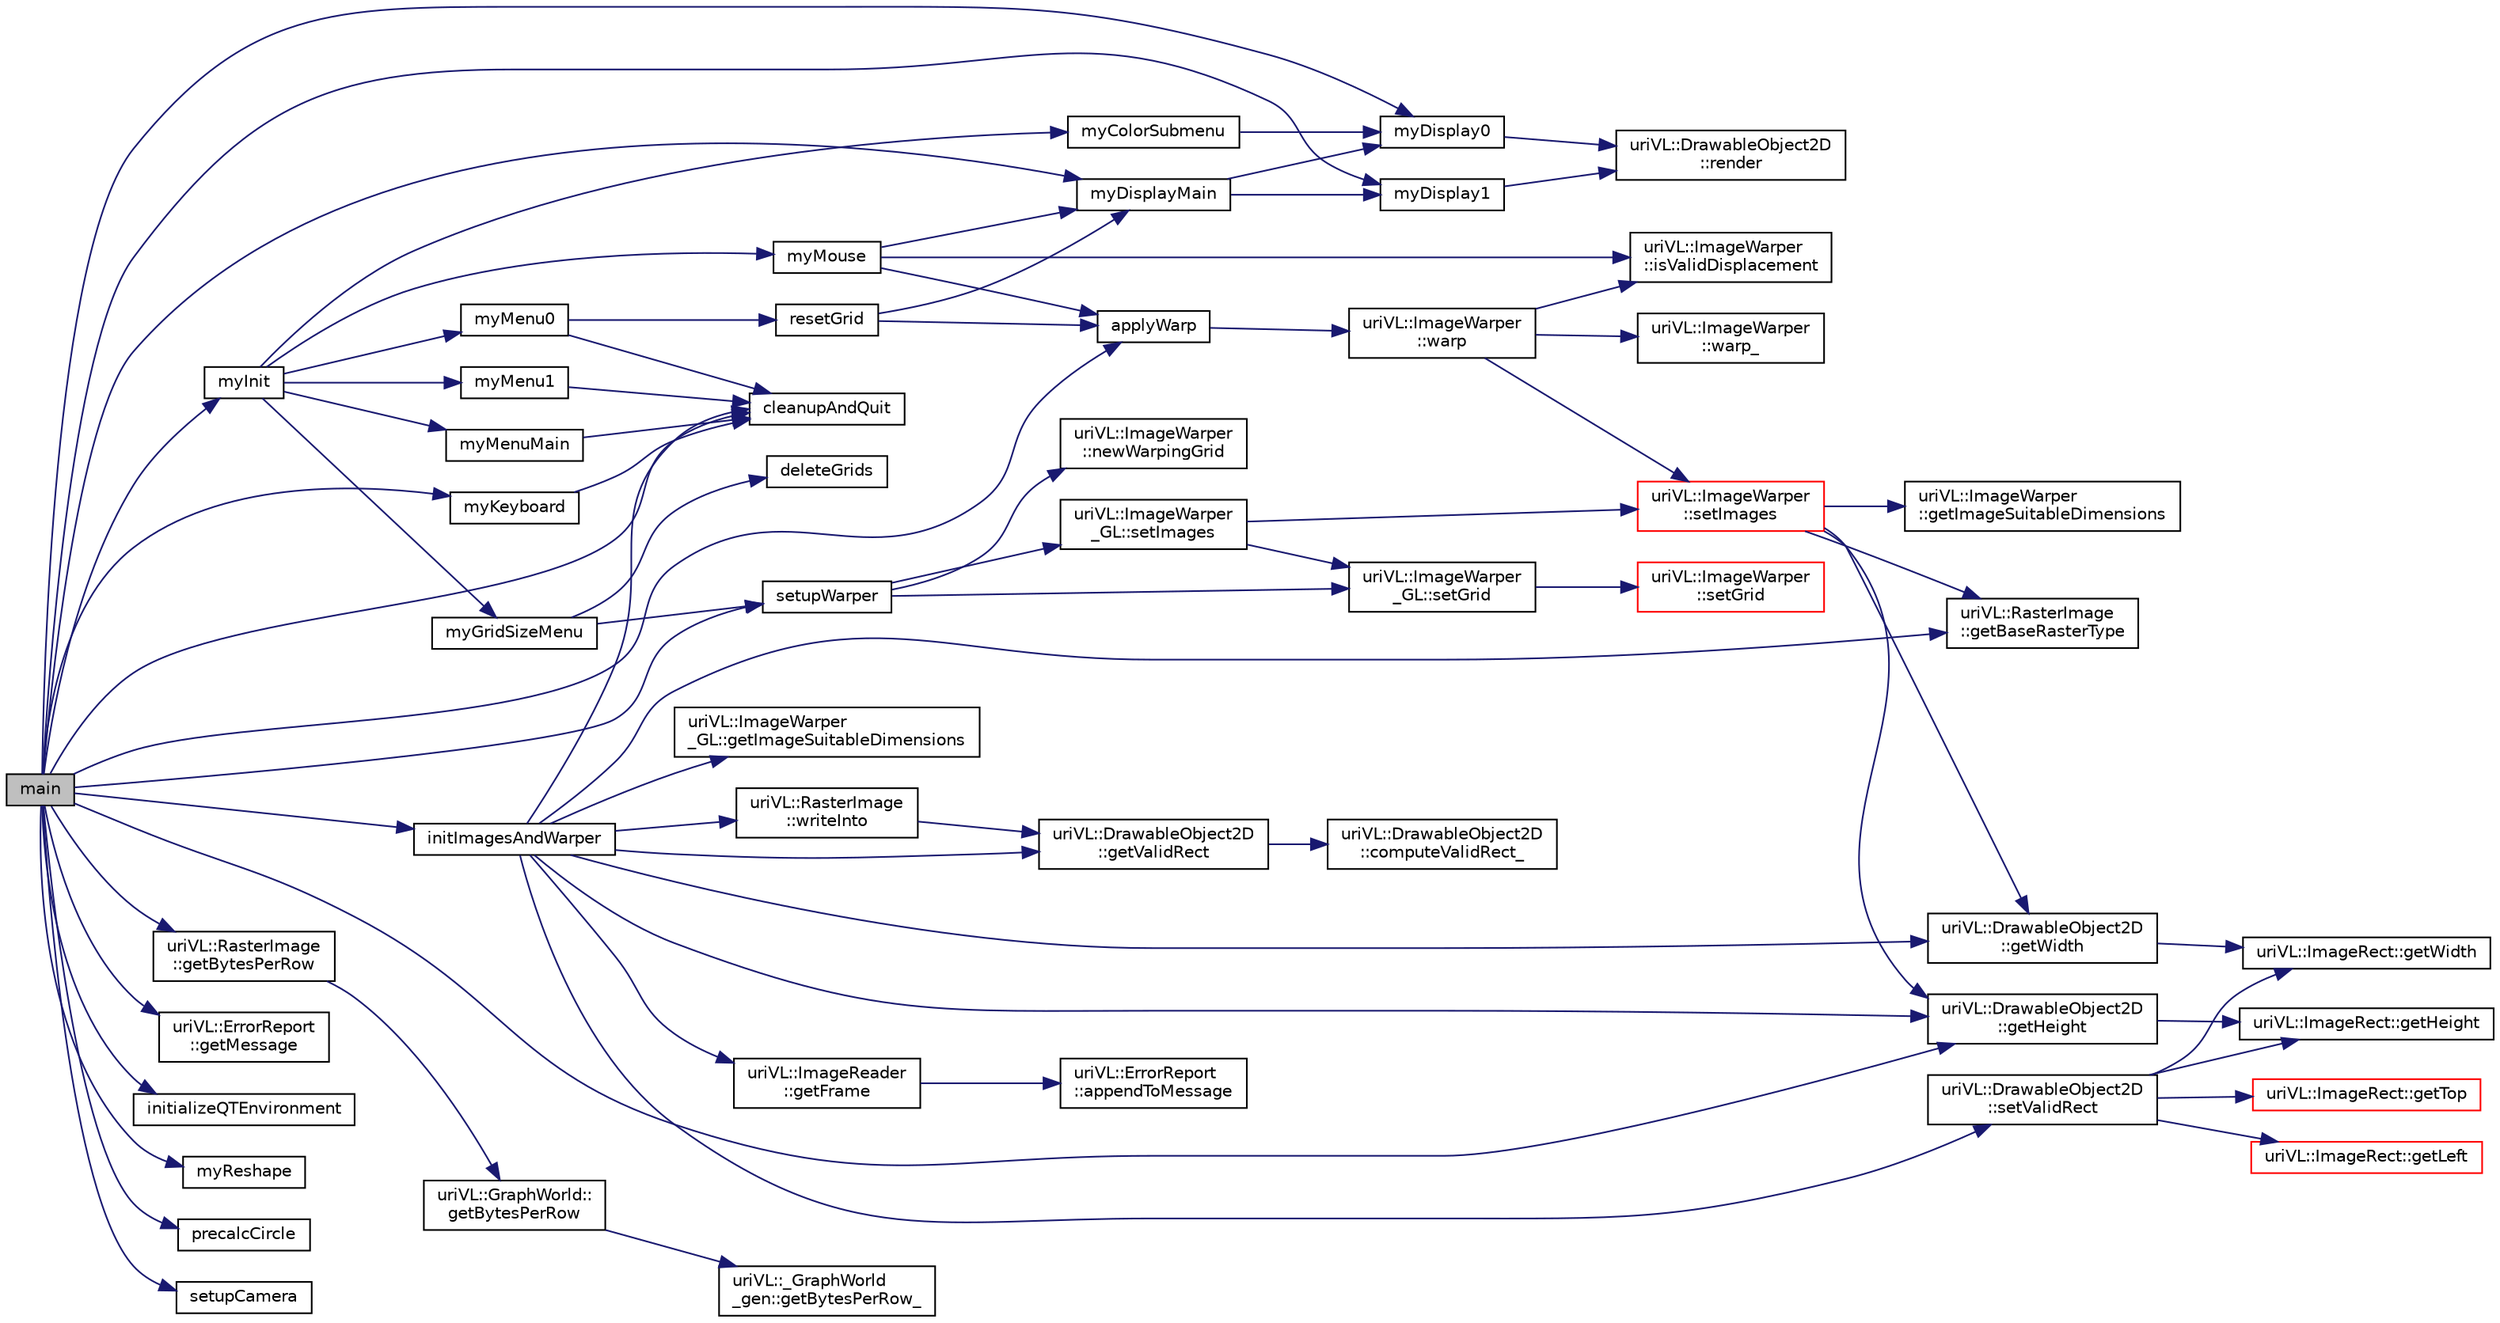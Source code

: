 digraph "main"
{
  edge [fontname="Helvetica",fontsize="10",labelfontname="Helvetica",labelfontsize="10"];
  node [fontname="Helvetica",fontsize="10",shape=record];
  rankdir="LR";
  Node1 [label="main",height=0.2,width=0.4,color="black", fillcolor="grey75", style="filled", fontcolor="black"];
  Node1 -> Node2 [color="midnightblue",fontsize="10",style="solid",fontname="Helvetica"];
  Node2 [label="applyWarp",height=0.2,width=0.4,color="black", fillcolor="white", style="filled",URL="$warping__main_8cpp.html#a8745edc0636183d37f19bb58452aabda"];
  Node2 -> Node3 [color="midnightblue",fontsize="10",style="solid",fontname="Helvetica"];
  Node3 [label="uriVL::ImageWarper\l::warp",height=0.2,width=0.4,color="black", fillcolor="white", style="filled",URL="$classuriVL_1_1ImageWarper.html#af84c6209c35a17eb569c1d9f95468a09",tooltip="Warps the image. "];
  Node3 -> Node4 [color="midnightblue",fontsize="10",style="solid",fontname="Helvetica"];
  Node4 [label="uriVL::ImageWarper\l::isValidDisplacement",height=0.2,width=0.4,color="black", fillcolor="white", style="filled",URL="$classuriVL_1_1ImageWarper.html#aba4e85d6efe0265d0fc888ceb9b58310",tooltip="Indicates whether a point grid is consistent with the displacement modes of of this warper..."];
  Node3 -> Node5 [color="midnightblue",fontsize="10",style="solid",fontname="Helvetica"];
  Node5 [label="uriVL::ImageWarper\l::setImages",height=0.2,width=0.4,color="red", fillcolor="white", style="filled",URL="$classuriVL_1_1ImageWarper.html#ab2b9fd17bb314272b1c89d94e3d44533",tooltip="Defines an input image and an output image(for multiple warpings). "];
  Node5 -> Node6 [color="midnightblue",fontsize="10",style="solid",fontname="Helvetica"];
  Node6 [label="uriVL::RasterImage\l::getBaseRasterType",height=0.2,width=0.4,color="black", fillcolor="white", style="filled",URL="$classuriVL_1_1RasterImage.html#a68815937f6a787e4541a33b108198baf",tooltip="Returns the image&#39;s base raster type. "];
  Node5 -> Node7 [color="midnightblue",fontsize="10",style="solid",fontname="Helvetica"];
  Node7 [label="uriVL::DrawableObject2D\l::getHeight",height=0.2,width=0.4,color="black", fillcolor="white", style="filled",URL="$classuriVL_1_1DrawableObject2D.html#a0fa48af9667c5a4b53bd2a9bf0eea240",tooltip="Returns the number of rows for the image. "];
  Node7 -> Node8 [color="midnightblue",fontsize="10",style="solid",fontname="Helvetica"];
  Node8 [label="uriVL::ImageRect::getHeight",height=0.2,width=0.4,color="black", fillcolor="white", style="filled",URL="$classuriVL_1_1ImageRect.html#aa757d85ab5d5230bc0ca53f5960e14f3",tooltip="Returns the height of the rectangle. "];
  Node5 -> Node9 [color="midnightblue",fontsize="10",style="solid",fontname="Helvetica"];
  Node9 [label="uriVL::DrawableObject2D\l::getWidth",height=0.2,width=0.4,color="black", fillcolor="white", style="filled",URL="$classuriVL_1_1DrawableObject2D.html#a01127dbd10a99cdbb7596e48539068c9",tooltip="Returns the number of columns for the image. "];
  Node9 -> Node10 [color="midnightblue",fontsize="10",style="solid",fontname="Helvetica"];
  Node10 [label="uriVL::ImageRect::getWidth",height=0.2,width=0.4,color="black", fillcolor="white", style="filled",URL="$classuriVL_1_1ImageRect.html#a1081dc6f638b33ebf30d0a43d51289ef",tooltip="Returns the width of the rectangle. "];
  Node5 -> Node11 [color="midnightblue",fontsize="10",style="solid",fontname="Helvetica"];
  Node11 [label="uriVL::ImageWarper\l::getImageSuitableDimensions",height=0.2,width=0.4,color="black", fillcolor="white", style="filled",URL="$classuriVL_1_1ImageWarper.html#a20f8aedd59a3a341a7eaf3ad6e7c9b78",tooltip="Computes the image dimensions that the warper can afford that are closest to the ones sent by the use..."];
  Node3 -> Node12 [color="midnightblue",fontsize="10",style="solid",fontname="Helvetica"];
  Node12 [label="uriVL::ImageWarper\l::warp_",height=0.2,width=0.4,color="black", fillcolor="white", style="filled",URL="$classuriVL_1_1ImageWarper.html#afea7bdbf6f1fef4a5d0c404830a0c3ee",tooltip="warp the (pre-specified) input image into the (prespecified) output image using the new grid point co..."];
  Node1 -> Node13 [color="midnightblue",fontsize="10",style="solid",fontname="Helvetica"];
  Node13 [label="cleanupAndQuit",height=0.2,width=0.4,color="black", fillcolor="white", style="filled",URL="$warping__main_8cpp.html#ab5774c0c168c63ad4c75e9bf6f09e72b"];
  Node1 -> Node14 [color="midnightblue",fontsize="10",style="solid",fontname="Helvetica"];
  Node14 [label="uriVL::RasterImage\l::getBytesPerRow",height=0.2,width=0.4,color="black", fillcolor="white", style="filled",URL="$classuriVL_1_1RasterImage.html#ab46a6433b9096b66081a9ee85e740be4",tooltip="Returns the number of bytes on each row of the image. "];
  Node14 -> Node15 [color="midnightblue",fontsize="10",style="solid",fontname="Helvetica"];
  Node15 [label="uriVL::GraphWorld::\lgetBytesPerRow",height=0.2,width=0.4,color="black", fillcolor="white", style="filled",URL="$classuriVL_1_1GraphWorld.html#aaba807d9ff7736cbb117fbebf1eb5bbb",tooltip="Returns the number of bytes on each row of the GraphWorld. "];
  Node15 -> Node16 [color="midnightblue",fontsize="10",style="solid",fontname="Helvetica"];
  Node16 [label="uriVL::_GraphWorld\l_gen::getBytesPerRow_",height=0.2,width=0.4,color="black", fillcolor="white", style="filled",URL="$classuriVL_1_1__GraphWorld__gen.html#a8865547ed64e75dfafac471715288b4e",tooltip="Returns the number of bytes on each row of the _GraphWorld_gen. "];
  Node1 -> Node7 [color="midnightblue",fontsize="10",style="solid",fontname="Helvetica"];
  Node1 -> Node17 [color="midnightblue",fontsize="10",style="solid",fontname="Helvetica"];
  Node17 [label="uriVL::ErrorReport\l::getMessage",height=0.2,width=0.4,color="black", fillcolor="white", style="filled",URL="$classuriVL_1_1ErrorReport.html#ab0e9a629dc8d1342f8c6078e5d5b2a1d",tooltip="When you call this, you&#39;re responsible for delete[]&#39;ing the returned pointer. "];
  Node1 -> Node18 [color="midnightblue",fontsize="10",style="solid",fontname="Helvetica"];
  Node18 [label="initializeQTEnvironment",height=0.2,width=0.4,color="black", fillcolor="white", style="filled",URL="$warping__main_8cpp.html#a0672b041b5eec1b80073dbb043e6b625"];
  Node1 -> Node19 [color="midnightblue",fontsize="10",style="solid",fontname="Helvetica"];
  Node19 [label="initImagesAndWarper",height=0.2,width=0.4,color="black", fillcolor="white", style="filled",URL="$warping__main_8cpp.html#a164868b99c67dba792f8a8badf132854"];
  Node19 -> Node13 [color="midnightblue",fontsize="10",style="solid",fontname="Helvetica"];
  Node19 -> Node6 [color="midnightblue",fontsize="10",style="solid",fontname="Helvetica"];
  Node19 -> Node20 [color="midnightblue",fontsize="10",style="solid",fontname="Helvetica"];
  Node20 [label="uriVL::ImageReader\l::getFrame",height=0.2,width=0.4,color="black", fillcolor="white", style="filled",URL="$classuriVL_1_1ImageReader.html#a1b063b6fc4451a0c59547f387085c0e1",tooltip="Get an image frame from the preselected source. "];
  Node20 -> Node21 [color="midnightblue",fontsize="10",style="solid",fontname="Helvetica"];
  Node21 [label="uriVL::ErrorReport\l::appendToMessage",height=0.2,width=0.4,color="black", fillcolor="white", style="filled",URL="$classuriVL_1_1ErrorReport.html#a65100d12091947d1df26c38f48058569",tooltip="Appends a string to the error message. "];
  Node19 -> Node7 [color="midnightblue",fontsize="10",style="solid",fontname="Helvetica"];
  Node19 -> Node22 [color="midnightblue",fontsize="10",style="solid",fontname="Helvetica"];
  Node22 [label="uriVL::ImageWarper\l_GL::getImageSuitableDimensions",height=0.2,width=0.4,color="black", fillcolor="white", style="filled",URL="$classuriVL_1_1ImageWarper__GL.html#a6b1b4ecb5409903cefbcafdcd6350ff1",tooltip="Computes the image dimensions that the warper can afford that are closest to the ones sent by the use..."];
  Node19 -> Node23 [color="midnightblue",fontsize="10",style="solid",fontname="Helvetica"];
  Node23 [label="uriVL::DrawableObject2D\l::getValidRect",height=0.2,width=0.4,color="black", fillcolor="white", style="filled",URL="$classuriVL_1_1DrawableObject2D.html#ad654c2c5da02b3b20298c3eef4153874",tooltip="Returns the object&#39;s valid data rectangle. "];
  Node23 -> Node24 [color="midnightblue",fontsize="10",style="solid",fontname="Helvetica"];
  Node24 [label="uriVL::DrawableObject2D\l::computeValidRect_",height=0.2,width=0.4,color="black", fillcolor="white", style="filled",URL="$classuriVL_1_1DrawableObject2D.html#a9eb135fd212d80a8fbc3caa7e242d9dd",tooltip="Calculates the object&#39;s valid box. "];
  Node19 -> Node9 [color="midnightblue",fontsize="10",style="solid",fontname="Helvetica"];
  Node19 -> Node25 [color="midnightblue",fontsize="10",style="solid",fontname="Helvetica"];
  Node25 [label="uriVL::DrawableObject2D\l::setValidRect",height=0.2,width=0.4,color="black", fillcolor="white", style="filled",URL="$classuriVL_1_1DrawableObject2D.html#ac59493b368737b7b52eae441ecdbc95b",tooltip="Sets a new valid data rectangle for the drawable object. "];
  Node25 -> Node26 [color="midnightblue",fontsize="10",style="solid",fontname="Helvetica"];
  Node26 [label="uriVL::ImageRect::getLeft",height=0.2,width=0.4,color="red", fillcolor="white", style="filled",URL="$classuriVL_1_1ImageRect.html#a38bd531df6bd6c4892bca1a690feda13",tooltip="Returns the minimum x coordinate of the rectangle. "];
  Node25 -> Node27 [color="midnightblue",fontsize="10",style="solid",fontname="Helvetica"];
  Node27 [label="uriVL::ImageRect::getTop",height=0.2,width=0.4,color="red", fillcolor="white", style="filled",URL="$classuriVL_1_1ImageRect.html#a2715b0a7b291354fd839a95ece0e0aba",tooltip="Returns the minimum y coordinate of the rectangle. "];
  Node25 -> Node10 [color="midnightblue",fontsize="10",style="solid",fontname="Helvetica"];
  Node25 -> Node8 [color="midnightblue",fontsize="10",style="solid",fontname="Helvetica"];
  Node19 -> Node28 [color="midnightblue",fontsize="10",style="solid",fontname="Helvetica"];
  Node28 [label="uriVL::RasterImage\l::writeInto",height=0.2,width=0.4,color="black", fillcolor="white", style="filled",URL="$classuriVL_1_1RasterImage.html#ad167ffbf9fec39d6d5c9c874cc48e20f",tooltip="Writes this image into another image. "];
  Node28 -> Node23 [color="midnightblue",fontsize="10",style="solid",fontname="Helvetica"];
  Node1 -> Node29 [color="midnightblue",fontsize="10",style="solid",fontname="Helvetica"];
  Node29 [label="myDisplay0",height=0.2,width=0.4,color="black", fillcolor="white", style="filled",URL="$warping__main_8cpp.html#a203e370232115e0fd93fae4a255d9d7d"];
  Node29 -> Node30 [color="midnightblue",fontsize="10",style="solid",fontname="Helvetica"];
  Node30 [label="uriVL::DrawableObject2D\l::render",height=0.2,width=0.4,color="black", fillcolor="white", style="filled",URL="$classuriVL_1_1DrawableObject2D.html#ac8e503cfade891e7ac2a25467cb7d24a",tooltip="Renders the object at the default depth and (0, 0) location. "];
  Node1 -> Node31 [color="midnightblue",fontsize="10",style="solid",fontname="Helvetica"];
  Node31 [label="myDisplay1",height=0.2,width=0.4,color="black", fillcolor="white", style="filled",URL="$warping__main_8cpp.html#a7af0867a250b60f1375c843341bc40b6"];
  Node31 -> Node30 [color="midnightblue",fontsize="10",style="solid",fontname="Helvetica"];
  Node1 -> Node32 [color="midnightblue",fontsize="10",style="solid",fontname="Helvetica"];
  Node32 [label="myDisplayMain",height=0.2,width=0.4,color="black", fillcolor="white", style="filled",URL="$warping__main_8cpp.html#af86ee6d7809b6842c4e285d141d718a7"];
  Node32 -> Node29 [color="midnightblue",fontsize="10",style="solid",fontname="Helvetica"];
  Node32 -> Node31 [color="midnightblue",fontsize="10",style="solid",fontname="Helvetica"];
  Node1 -> Node33 [color="midnightblue",fontsize="10",style="solid",fontname="Helvetica"];
  Node33 [label="myInit",height=0.2,width=0.4,color="black", fillcolor="white", style="filled",URL="$warping__main_8cpp.html#a631696ca6a7d57f00a5331b0aeafcee2"];
  Node33 -> Node34 [color="midnightblue",fontsize="10",style="solid",fontname="Helvetica"];
  Node34 [label="myColorSubmenu",height=0.2,width=0.4,color="black", fillcolor="white", style="filled",URL="$warping__main_8cpp.html#a33f0722893747f30dfcdb48716af6b62"];
  Node34 -> Node29 [color="midnightblue",fontsize="10",style="solid",fontname="Helvetica"];
  Node33 -> Node35 [color="midnightblue",fontsize="10",style="solid",fontname="Helvetica"];
  Node35 [label="myMenuMain",height=0.2,width=0.4,color="black", fillcolor="white", style="filled",URL="$warping__main_8cpp.html#ad44c5d08dc2726f625bb6346f05c118d"];
  Node35 -> Node13 [color="midnightblue",fontsize="10",style="solid",fontname="Helvetica"];
  Node33 -> Node36 [color="midnightblue",fontsize="10",style="solid",fontname="Helvetica"];
  Node36 [label="myGridSizeMenu",height=0.2,width=0.4,color="black", fillcolor="white", style="filled",URL="$warping__main_8cpp.html#a6922695fca1b89d7adffdeba1953f204"];
  Node36 -> Node37 [color="midnightblue",fontsize="10",style="solid",fontname="Helvetica"];
  Node37 [label="deleteGrids",height=0.2,width=0.4,color="black", fillcolor="white", style="filled",URL="$warping__main_8cpp.html#abbc8ce0e4090025d453264a3bf19f648"];
  Node36 -> Node38 [color="midnightblue",fontsize="10",style="solid",fontname="Helvetica"];
  Node38 [label="setupWarper",height=0.2,width=0.4,color="black", fillcolor="white", style="filled",URL="$warping__main_8cpp.html#adf5e40460ce4be2fdf44961980c42296"];
  Node38 -> Node39 [color="midnightblue",fontsize="10",style="solid",fontname="Helvetica"];
  Node39 [label="uriVL::ImageWarper\l_GL::setImages",height=0.2,width=0.4,color="black", fillcolor="white", style="filled",URL="$classuriVL_1_1ImageWarper__GL.html#a3567ae91bf8b17ae64b26744e8dcedd4",tooltip="Defines an input image and an output image(for multiple warpings). "];
  Node39 -> Node5 [color="midnightblue",fontsize="10",style="solid",fontname="Helvetica"];
  Node39 -> Node40 [color="midnightblue",fontsize="10",style="solid",fontname="Helvetica"];
  Node40 [label="uriVL::ImageWarper\l_GL::setGrid",height=0.2,width=0.4,color="black", fillcolor="white", style="filled",URL="$classuriVL_1_1ImageWarper__GL.html#a1713368744fef5d4a6451f24eab6e57f",tooltip="Sets the dimensions of the warping grid (should be at least 3x3) "];
  Node40 -> Node41 [color="midnightblue",fontsize="10",style="solid",fontname="Helvetica"];
  Node41 [label="uriVL::ImageWarper\l::setGrid",height=0.2,width=0.4,color="red", fillcolor="white", style="filled",URL="$classuriVL_1_1ImageWarper.html#ae50d3b9fc7cf63de33b4a45bda13b739",tooltip="Sets the dimensions of the warping grid (should be at least 3x3) "];
  Node38 -> Node40 [color="midnightblue",fontsize="10",style="solid",fontname="Helvetica"];
  Node38 -> Node42 [color="midnightblue",fontsize="10",style="solid",fontname="Helvetica"];
  Node42 [label="uriVL::ImageWarper\l::newWarpingGrid",height=0.2,width=0.4,color="black", fillcolor="white", style="filled",URL="$classuriVL_1_1ImageWarper.html#aa8da6b26b7e9d9e714813a2ba7e471f5",tooltip="Returns a new grid of points allocated at the grid dimensions of this warper and initialized as a reg..."];
  Node33 -> Node43 [color="midnightblue",fontsize="10",style="solid",fontname="Helvetica"];
  Node43 [label="myMenu0",height=0.2,width=0.4,color="black", fillcolor="white", style="filled",URL="$warping__main_8cpp.html#aa3bd712996df6a5272a6392b8d54d6b2"];
  Node43 -> Node13 [color="midnightblue",fontsize="10",style="solid",fontname="Helvetica"];
  Node43 -> Node44 [color="midnightblue",fontsize="10",style="solid",fontname="Helvetica"];
  Node44 [label="resetGrid",height=0.2,width=0.4,color="black", fillcolor="white", style="filled",URL="$warping__main_8cpp.html#a5cd91649500e9d50afc402066b3192f9"];
  Node44 -> Node2 [color="midnightblue",fontsize="10",style="solid",fontname="Helvetica"];
  Node44 -> Node32 [color="midnightblue",fontsize="10",style="solid",fontname="Helvetica"];
  Node33 -> Node45 [color="midnightblue",fontsize="10",style="solid",fontname="Helvetica"];
  Node45 [label="myMouse",height=0.2,width=0.4,color="black", fillcolor="white", style="filled",URL="$warping__main_8cpp.html#a9035ac69eac73c4f898b7a3ddc7525db"];
  Node45 -> Node4 [color="midnightblue",fontsize="10",style="solid",fontname="Helvetica"];
  Node45 -> Node2 [color="midnightblue",fontsize="10",style="solid",fontname="Helvetica"];
  Node45 -> Node32 [color="midnightblue",fontsize="10",style="solid",fontname="Helvetica"];
  Node33 -> Node46 [color="midnightblue",fontsize="10",style="solid",fontname="Helvetica"];
  Node46 [label="myMenu1",height=0.2,width=0.4,color="black", fillcolor="white", style="filled",URL="$warping__main_8cpp.html#ac20ee506cb0074ea48fdb732bdfdc012"];
  Node46 -> Node13 [color="midnightblue",fontsize="10",style="solid",fontname="Helvetica"];
  Node1 -> Node47 [color="midnightblue",fontsize="10",style="solid",fontname="Helvetica"];
  Node47 [label="myKeyboard",height=0.2,width=0.4,color="black", fillcolor="white", style="filled",URL="$warping__main_8cpp.html#a2380242ef771b5a0d59cce4a680dc9df"];
  Node47 -> Node13 [color="midnightblue",fontsize="10",style="solid",fontname="Helvetica"];
  Node1 -> Node48 [color="midnightblue",fontsize="10",style="solid",fontname="Helvetica"];
  Node48 [label="myReshape",height=0.2,width=0.4,color="black", fillcolor="white", style="filled",URL="$warping__main_8cpp.html#ae659bda7aa3ae9f52f7fed05f3c900fb"];
  Node1 -> Node49 [color="midnightblue",fontsize="10",style="solid",fontname="Helvetica"];
  Node49 [label="precalcCircle",height=0.2,width=0.4,color="black", fillcolor="white", style="filled",URL="$warping__main_8cpp.html#a15b96307109143cb90421ba7b26a5223"];
  Node1 -> Node50 [color="midnightblue",fontsize="10",style="solid",fontname="Helvetica"];
  Node50 [label="setupCamera",height=0.2,width=0.4,color="black", fillcolor="white", style="filled",URL="$warping__main_8cpp.html#a7e2fded224cb360a372043955fe84a59"];
  Node1 -> Node38 [color="midnightblue",fontsize="10",style="solid",fontname="Helvetica"];
}
